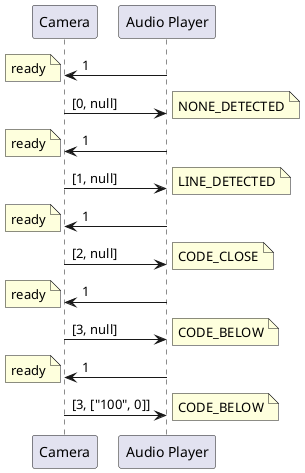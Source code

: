 @startuml Sequenzdiagramm

"Camera" <- "Audio Player": 1
note left: ready
"Camera" -> "Audio Player": [0, null]
note right: NONE_DETECTED

"Camera" <- "Audio Player": 1
note left: ready
"Camera" -> "Audio Player": [1, null]
note right: LINE_DETECTED

"Camera" <- "Audio Player": 1
note left: ready
"Camera" -> "Audio Player": [2, null]
note right: CODE_CLOSE

"Camera" <- "Audio Player": 1
note left: ready
"Camera" -> "Audio Player": [3, null]
note right: CODE_BELOW

"Camera" <- "Audio Player": 1
note left: ready
"Camera" -> "Audio Player": [3, ["100", 0]]
note right: CODE_BELOW

@enduml
